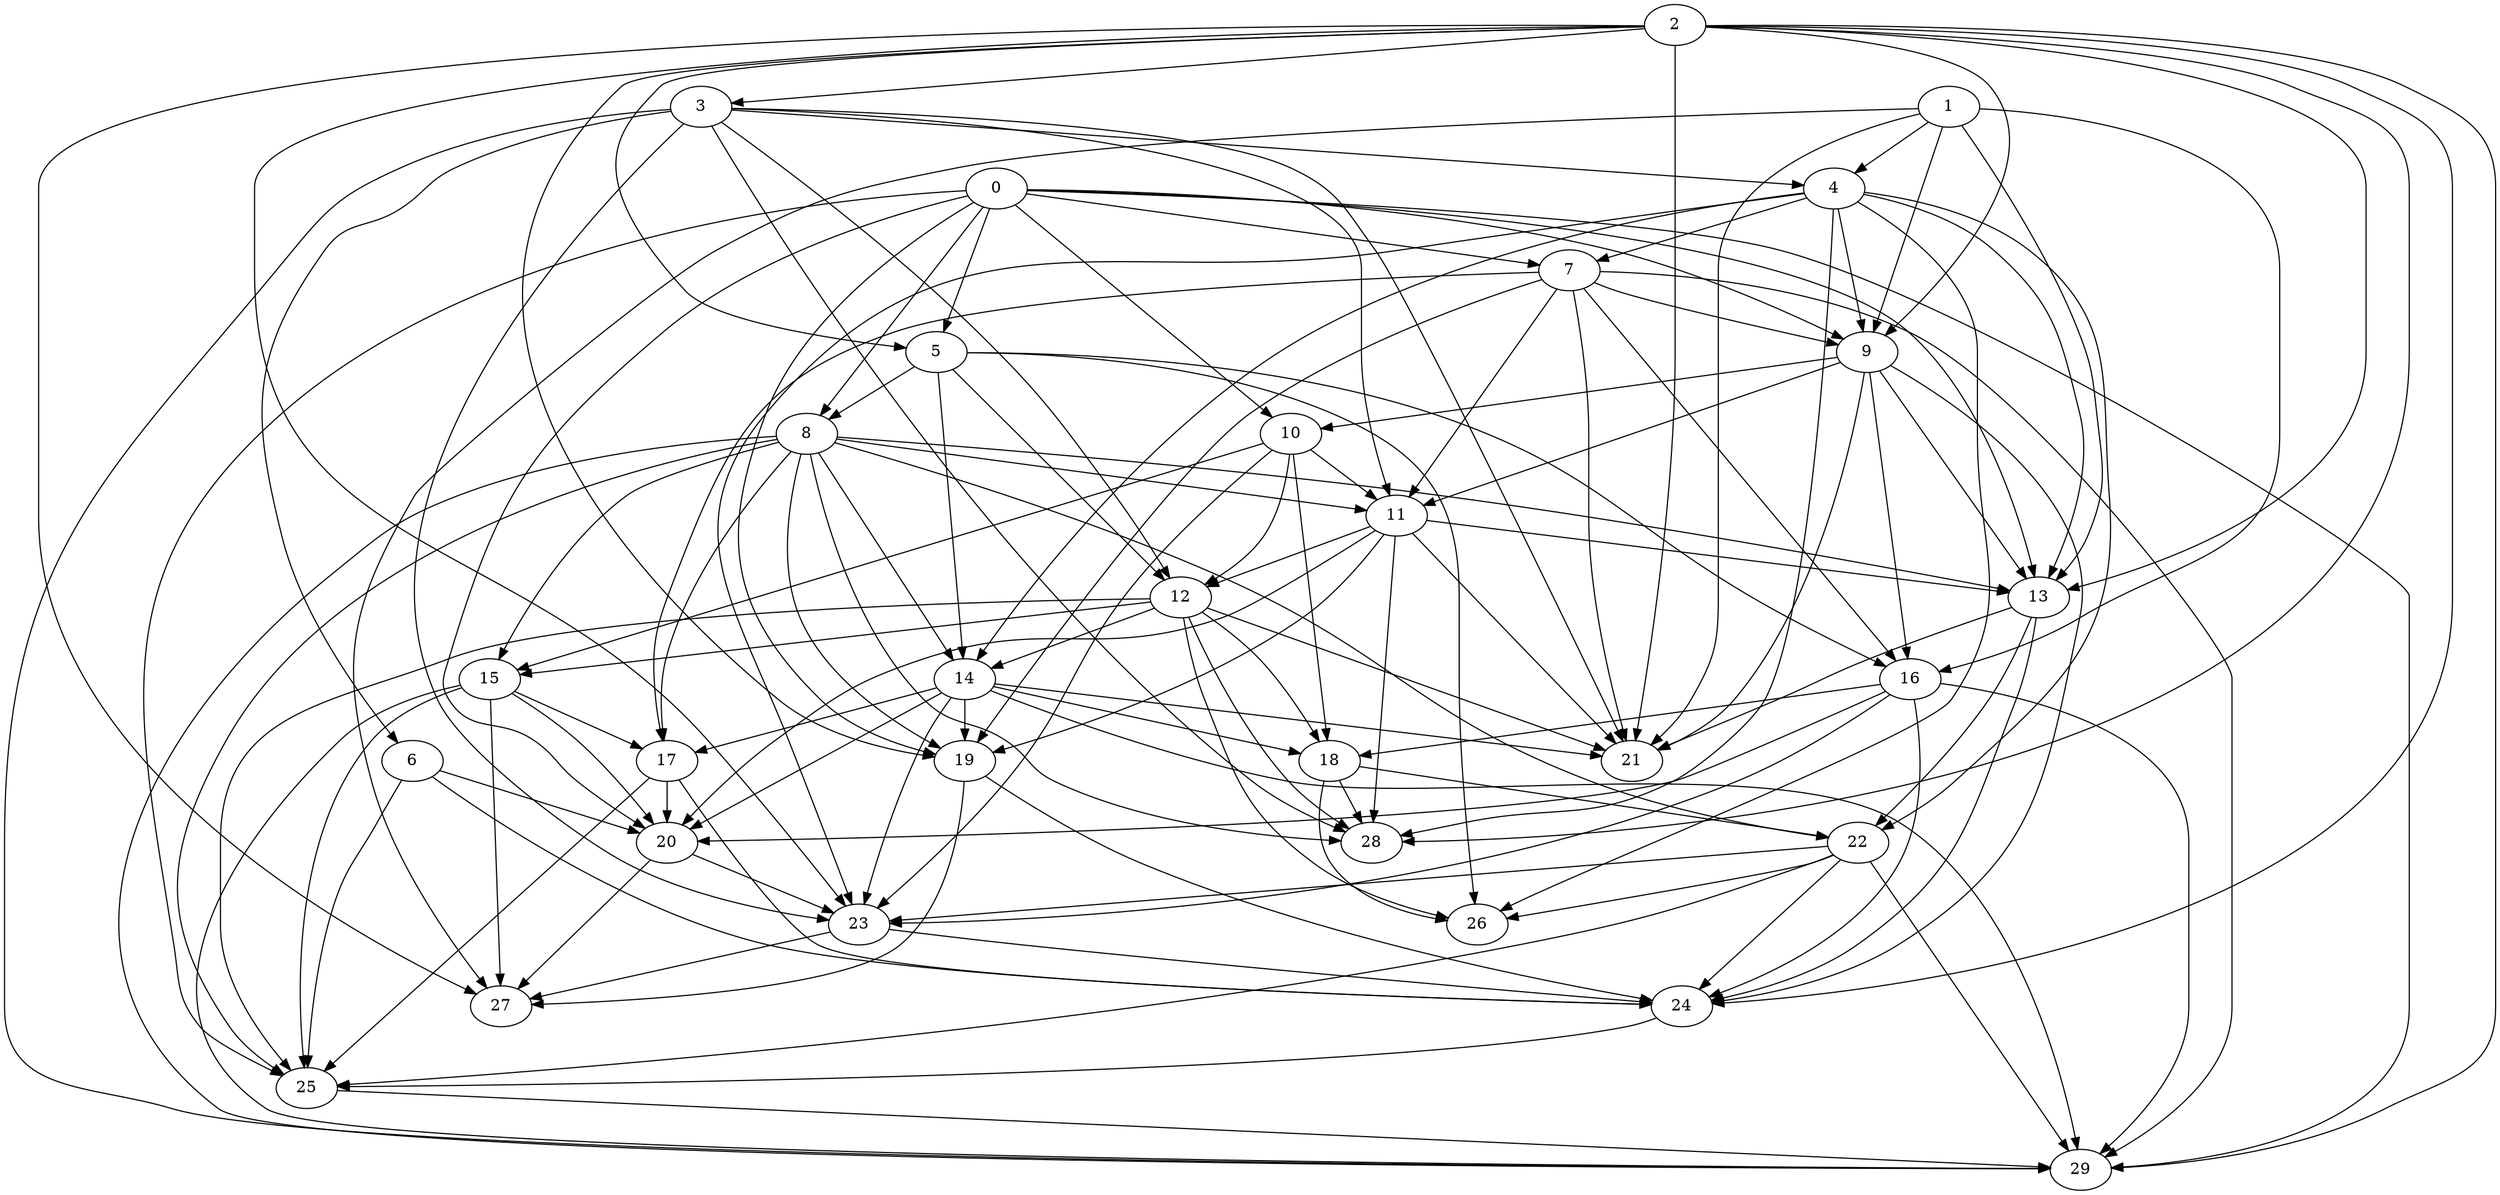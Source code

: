 digraph "Random_Nodes_30_Density_4.37_CCR_1.00_WeightType_Random" {
	graph ["Duplicate states"=0,
		GraphType=Random,
		"Max states in OPEN"=0,
		Modes="120000ms; topo-ordered tasks, ; Pruning: task equivalence, fixed order ready list, ; F-value: ; Optimisation: best schedule length (\
SL) optimisation on equal, ",
		NumberOfTasks=30,
		"Pruned using list schedule length"=351,
		"States removed from OPEN"=0,
		TargetSystem="Homogeneous-4",
		"Time to schedule (ms)"=120,
		"Total idle time"=731,
		"Total schedule length"=469,
		"Total sequential time"=760,
		"Total states created"=474
	];
	2	["Finish time"=37,
		Processor=0,
		"Start time"=0,
		Weight=37];
	3	["Finish time"=64,
		Processor=0,
		"Start time"=37,
		Weight=27];
	2 -> 3	[Weight=3];
	5	["Finish time"=83,
		Processor=1,
		"Start time"=46,
		Weight=37];
	2 -> 5	[Weight=9];
	9	["Finish time"=137,
		Processor=0,
		"Start time"=114,
		Weight=23];
	2 -> 9	[Weight=9];
	13	["Finish time"=225,
		Processor=2,
		"Start time"=207,
		Weight=18];
	2 -> 13	[Weight=10];
	23	["Finish time"=368,
		Processor=0,
		"Start time"=327,
		Weight=41];
	2 -> 23	[Weight=10];
	19	["Finish time"=259,
		Processor=2,
		"Start time"=250,
		Weight=9];
	2 -> 19	[Weight=10];
	24	["Finish time"=414,
		Processor=0,
		"Start time"=368,
		Weight=46];
	2 -> 24	[Weight=3];
	29	["Finish time"=469,
		Processor=0,
		"Start time"=432,
		Weight=37];
	2 -> 29	[Weight=4];
	27	["Finish time"=410,
		Processor=1,
		"Start time"=378,
		Weight=32];
	2 -> 27	[Weight=5];
	21	["Finish time"=268,
		Processor=3,
		"Start time"=250,
		Weight=18];
	2 -> 21	[Weight=6];
	28	["Finish time"=294,
		Processor=3,
		"Start time"=285,
		Weight=9];
	2 -> 28	[Weight=5];
	1	["Finish time"=32,
		Processor=1,
		"Start time"=0,
		Weight=32];
	4	["Finish time"=105,
		Processor=0,
		"Start time"=64,
		Weight=41];
	1 -> 4	[Weight=4];
	1 -> 9	[Weight=4];
	16	["Finish time"=155,
		Processor=2,
		"Start time"=141,
		Weight=14];
	1 -> 16	[Weight=5];
	1 -> 13	[Weight=6];
	1 -> 27	[Weight=10];
	1 -> 21	[Weight=10];
	3 -> 4	[Weight=8];
	11	["Finish time"=201,
		Processor=0,
		"Start time"=178,
		Weight=23];
	3 -> 11	[Weight=4];
	12	["Finish time"=215,
		Processor=0,
		"Start time"=201,
		Weight=14];
	3 -> 12	[Weight=6];
	6	["Finish time"=84,
		Processor=3,
		"Start time"=70,
		Weight=14];
	3 -> 6	[Weight=6];
	3 -> 23	[Weight=9];
	3 -> 29	[Weight=5];
	3 -> 21	[Weight=3];
	3 -> 28	[Weight=2];
	7	["Finish time"=114,
		Processor=0,
		"Start time"=105,
		Weight=9];
	4 -> 7	[Weight=3];
	4 -> 9	[Weight=2];
	14	["Finish time"=242,
		Processor=0,
		"Start time"=215,
		Weight=27];
	4 -> 14	[Weight=8];
	4 -> 13	[Weight=10];
	22	["Finish time"=291,
		Processor=1,
		"Start time"=277,
		Weight=14];
	4 -> 22	[Weight=6];
	4 -> 23	[Weight=5];
	26	["Finish time"=318,
		Processor=2,
		"Start time"=295,
		Weight=23];
	4 -> 26	[Weight=7];
	4 -> 28	[Weight=3];
	0	["Finish time"=9,
		Processor=2,
		"Start time"=0,
		Weight=9];
	0 -> 7	[Weight=3];
	0 -> 5	[Weight=2];
	0 -> 9	[Weight=3];
	10	["Finish time"=178,
		Processor=0,
		"Start time"=137,
		Weight=41];
	0 -> 10	[Weight=5];
	8	["Finish time"=106,
		Processor=1,
		"Start time"=83,
		Weight=23];
	0 -> 8	[Weight=7];
	20	["Finish time"=327,
		Processor=0,
		"Start time"=281,
		Weight=46];
	0 -> 20	[Weight=3];
	0 -> 13	[Weight=5];
	0 -> 19	[Weight=9];
	25	["Finish time"=432,
		Processor=0,
		"Start time"=414,
		Weight=18];
	0 -> 25	[Weight=2];
	0 -> 29	[Weight=2];
	7 -> 9	[Weight=4];
	7 -> 11	[Weight=10];
	17	["Finish time"=281,
		Processor=0,
		"Start time"=244,
		Weight=37];
	7 -> 17	[Weight=5];
	7 -> 16	[Weight=4];
	7 -> 19	[Weight=5];
	7 -> 29	[Weight=2];
	7 -> 21	[Weight=8];
	5 -> 8	[Weight=10];
	5 -> 12	[Weight=6];
	5 -> 14	[Weight=6];
	5 -> 16	[Weight=2];
	5 -> 26	[Weight=2];
	9 -> 10	[Weight=2];
	9 -> 11	[Weight=2];
	9 -> 16	[Weight=4];
	9 -> 13	[Weight=8];
	9 -> 24	[Weight=4];
	9 -> 21	[Weight=4];
	10 -> 11	[Weight=7];
	10 -> 12	[Weight=5];
	15	["Finish time"=234,
		Processor=1,
		"Start time"=220,
		Weight=14];
	10 -> 15	[Weight=6];
	18	["Finish time"=277,
		Processor=1,
		"Start time"=250,
		Weight=27];
	10 -> 18	[Weight=8];
	10 -> 23	[Weight=8];
	8 -> 11	[Weight=8];
	8 -> 14	[Weight=8];
	8 -> 15	[Weight=9];
	8 -> 17	[Weight=4];
	8 -> 13	[Weight=5];
	8 -> 22	[Weight=4];
	8 -> 19	[Weight=7];
	8 -> 25	[Weight=8];
	8 -> 29	[Weight=7];
	8 -> 28	[Weight=9];
	11 -> 12	[Weight=2];
	11 -> 20	[Weight=3];
	11 -> 13	[Weight=6];
	11 -> 19	[Weight=7];
	11 -> 21	[Weight=6];
	11 -> 28	[Weight=3];
	12 -> 14	[Weight=4];
	12 -> 15	[Weight=5];
	12 -> 18	[Weight=4];
	12 -> 25	[Weight=9];
	12 -> 26	[Weight=10];
	12 -> 21	[Weight=3];
	12 -> 28	[Weight=6];
	14 -> 17	[Weight=2];
	14 -> 20	[Weight=4];
	14 -> 18	[Weight=8];
	14 -> 23	[Weight=9];
	14 -> 19	[Weight=8];
	14 -> 29	[Weight=4];
	14 -> 21	[Weight=8];
	15 -> 17	[Weight=10];
	15 -> 20	[Weight=10];
	15 -> 25	[Weight=4];
	15 -> 29	[Weight=8];
	15 -> 27	[Weight=3];
	17 -> 20	[Weight=6];
	17 -> 24	[Weight=5];
	17 -> 25	[Weight=10];
	16 -> 20	[Weight=7];
	16 -> 18	[Weight=9];
	16 -> 23	[Weight=2];
	16 -> 24	[Weight=6];
	16 -> 29	[Weight=2];
	6 -> 20	[Weight=3];
	6 -> 24	[Weight=8];
	6 -> 25	[Weight=10];
	20 -> 23	[Weight=10];
	20 -> 27	[Weight=9];
	18 -> 22	[Weight=5];
	18 -> 26	[Weight=3];
	18 -> 28	[Weight=8];
	13 -> 22	[Weight=4];
	13 -> 24	[Weight=5];
	13 -> 21	[Weight=2];
	22 -> 23	[Weight=6];
	22 -> 24	[Weight=3];
	22 -> 25	[Weight=10];
	22 -> 29	[Weight=6];
	22 -> 26	[Weight=4];
	23 -> 24	[Weight=6];
	23 -> 27	[Weight=10];
	19 -> 24	[Weight=2];
	19 -> 27	[Weight=4];
	24 -> 25	[Weight=7];
	25 -> 29	[Weight=10];
}
